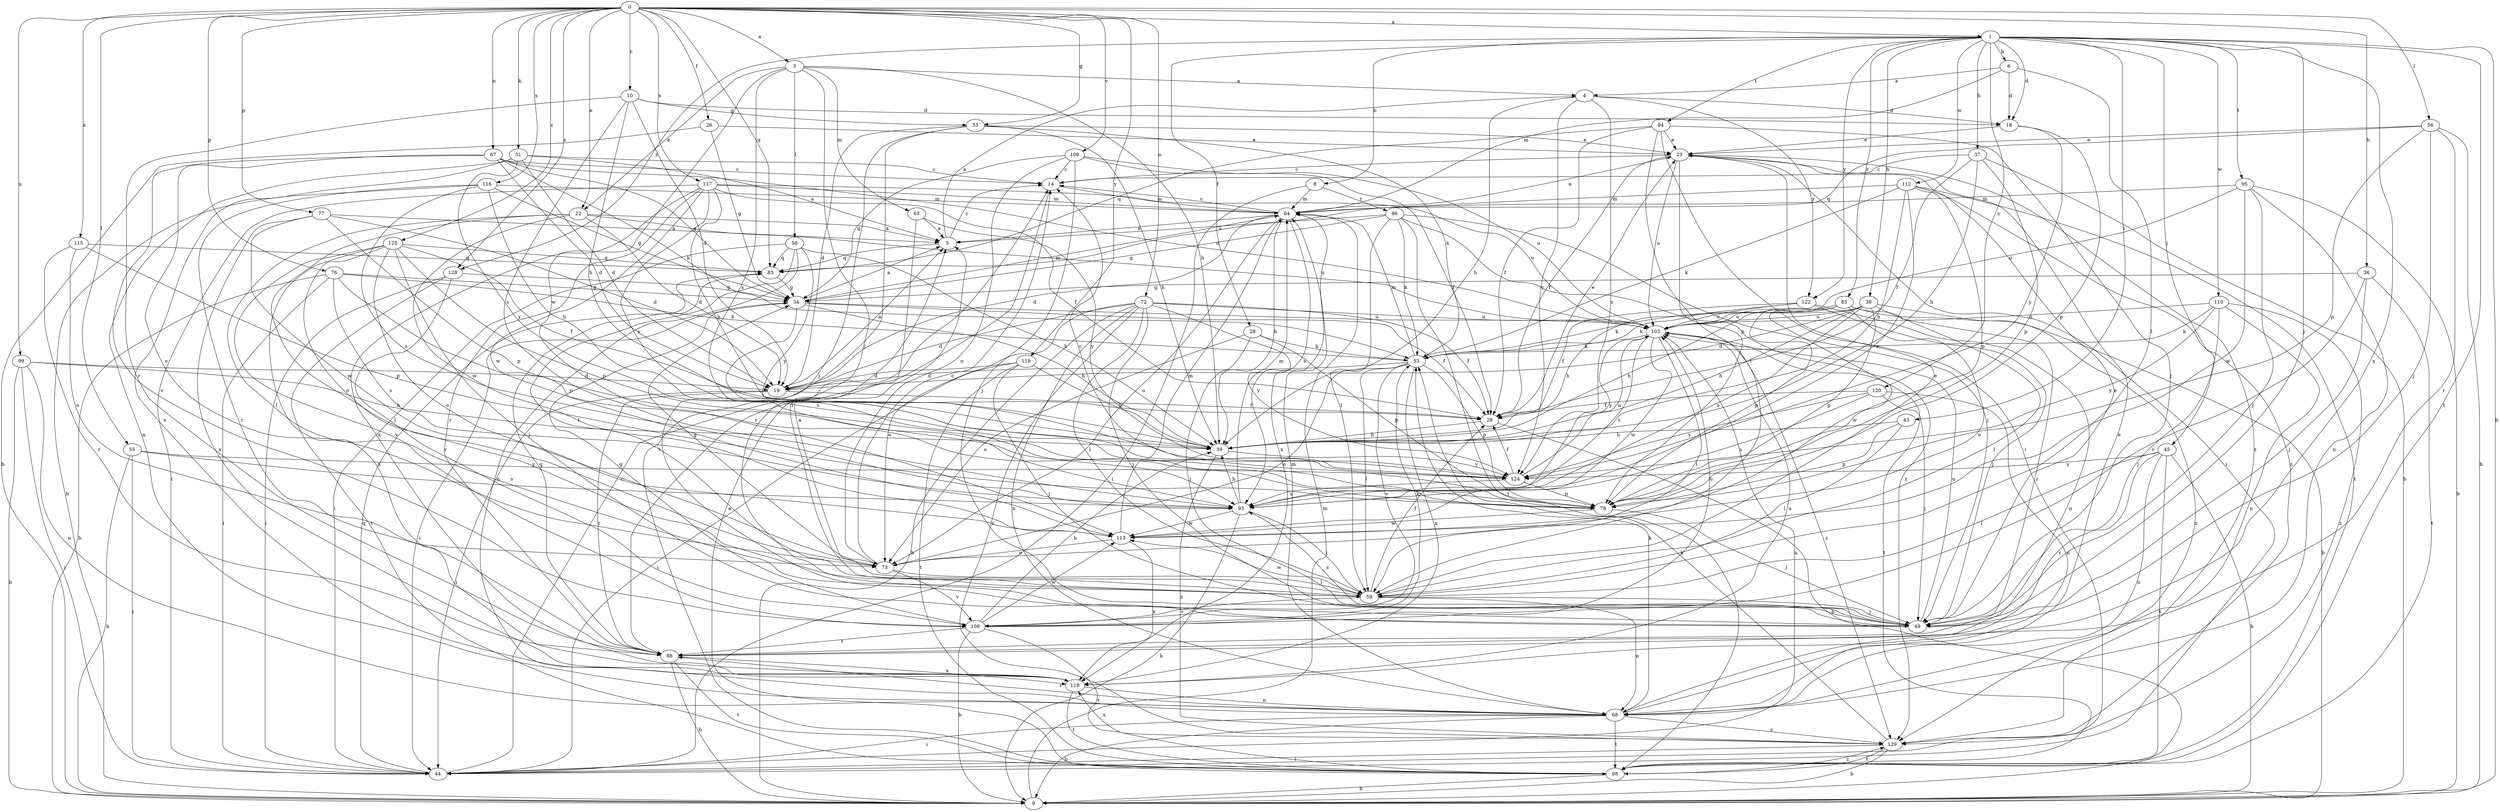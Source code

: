 strict digraph  {
0;
1;
3;
4;
5;
6;
8;
9;
10;
14;
18;
19;
22;
23;
26;
28;
29;
33;
34;
36;
37;
38;
39;
43;
44;
45;
49;
51;
53;
55;
56;
58;
59;
63;
64;
67;
68;
72;
73;
76;
77;
78;
83;
85;
86;
88;
93;
94;
95;
98;
99;
103;
106;
108;
110;
112;
113;
115;
116;
117;
118;
119;
120;
122;
124;
125;
128;
129;
0 -> 1  [label=a];
0 -> 3  [label=a];
0 -> 10  [label=c];
0 -> 22  [label=e];
0 -> 26  [label=f];
0 -> 33  [label=g];
0 -> 36  [label=h];
0 -> 51  [label=k];
0 -> 55  [label=l];
0 -> 56  [label=l];
0 -> 67  [label=n];
0 -> 72  [label=o];
0 -> 76  [label=p];
0 -> 77  [label=p];
0 -> 83  [label=q];
0 -> 99  [label=u];
0 -> 106  [label=v];
0 -> 115  [label=x];
0 -> 116  [label=x];
0 -> 117  [label=x];
0 -> 119  [label=y];
0 -> 125  [label=z];
0 -> 128  [label=z];
1 -> 6  [label=b];
1 -> 8  [label=b];
1 -> 9  [label=b];
1 -> 18  [label=d];
1 -> 28  [label=f];
1 -> 37  [label=h];
1 -> 38  [label=h];
1 -> 43  [label=i];
1 -> 45  [label=j];
1 -> 49  [label=j];
1 -> 85  [label=r];
1 -> 94  [label=t];
1 -> 95  [label=t];
1 -> 98  [label=t];
1 -> 110  [label=w];
1 -> 112  [label=w];
1 -> 118  [label=x];
1 -> 120  [label=y];
1 -> 122  [label=y];
1 -> 128  [label=z];
3 -> 4  [label=a];
3 -> 22  [label=e];
3 -> 39  [label=h];
3 -> 49  [label=j];
3 -> 58  [label=l];
3 -> 63  [label=m];
3 -> 93  [label=s];
3 -> 113  [label=w];
4 -> 18  [label=d];
4 -> 39  [label=h];
4 -> 93  [label=s];
4 -> 122  [label=y];
4 -> 124  [label=y];
5 -> 4  [label=a];
5 -> 14  [label=c];
5 -> 83  [label=q];
6 -> 4  [label=a];
6 -> 18  [label=d];
6 -> 59  [label=l];
6 -> 64  [label=m];
8 -> 44  [label=i];
8 -> 64  [label=m];
8 -> 86  [label=r];
9 -> 64  [label=m];
10 -> 18  [label=d];
10 -> 19  [label=d];
10 -> 33  [label=g];
10 -> 39  [label=h];
10 -> 88  [label=r];
10 -> 93  [label=s];
14 -> 64  [label=m];
14 -> 88  [label=r];
18 -> 23  [label=e];
18 -> 78  [label=p];
18 -> 124  [label=y];
19 -> 5  [label=a];
19 -> 29  [label=f];
19 -> 44  [label=i];
19 -> 88  [label=r];
22 -> 5  [label=a];
22 -> 19  [label=d];
22 -> 59  [label=l];
22 -> 73  [label=o];
22 -> 103  [label=u];
22 -> 113  [label=w];
23 -> 14  [label=c];
23 -> 29  [label=f];
23 -> 44  [label=i];
23 -> 78  [label=p];
23 -> 103  [label=u];
23 -> 129  [label=z];
26 -> 9  [label=b];
26 -> 23  [label=e];
26 -> 34  [label=g];
28 -> 49  [label=j];
28 -> 53  [label=k];
28 -> 73  [label=o];
28 -> 78  [label=p];
29 -> 9  [label=b];
29 -> 23  [label=e];
29 -> 39  [label=h];
33 -> 19  [label=d];
33 -> 23  [label=e];
33 -> 39  [label=h];
33 -> 49  [label=j];
33 -> 53  [label=k];
33 -> 98  [label=t];
34 -> 5  [label=a];
34 -> 29  [label=f];
34 -> 39  [label=h];
34 -> 44  [label=i];
34 -> 64  [label=m];
34 -> 93  [label=s];
34 -> 103  [label=u];
36 -> 34  [label=g];
36 -> 49  [label=j];
36 -> 98  [label=t];
36 -> 108  [label=v];
37 -> 9  [label=b];
37 -> 14  [label=c];
37 -> 29  [label=f];
37 -> 39  [label=h];
37 -> 78  [label=p];
38 -> 19  [label=d];
38 -> 39  [label=h];
38 -> 53  [label=k];
38 -> 59  [label=l];
38 -> 78  [label=p];
38 -> 93  [label=s];
38 -> 103  [label=u];
38 -> 129  [label=z];
39 -> 124  [label=y];
39 -> 129  [label=z];
43 -> 39  [label=h];
43 -> 59  [label=l];
43 -> 78  [label=p];
44 -> 14  [label=c];
44 -> 83  [label=q];
44 -> 103  [label=u];
45 -> 9  [label=b];
45 -> 59  [label=l];
45 -> 68  [label=n];
45 -> 88  [label=r];
45 -> 98  [label=t];
45 -> 124  [label=y];
49 -> 23  [label=e];
49 -> 93  [label=s];
49 -> 103  [label=u];
51 -> 5  [label=a];
51 -> 14  [label=c];
51 -> 19  [label=d];
51 -> 68  [label=n];
51 -> 118  [label=x];
51 -> 124  [label=y];
53 -> 19  [label=d];
53 -> 59  [label=l];
53 -> 64  [label=m];
53 -> 73  [label=o];
53 -> 78  [label=p];
53 -> 108  [label=v];
53 -> 118  [label=x];
55 -> 9  [label=b];
55 -> 44  [label=i];
55 -> 93  [label=s];
55 -> 124  [label=y];
56 -> 9  [label=b];
56 -> 23  [label=e];
56 -> 49  [label=j];
56 -> 78  [label=p];
56 -> 83  [label=q];
56 -> 88  [label=r];
58 -> 39  [label=h];
58 -> 44  [label=i];
58 -> 59  [label=l];
58 -> 68  [label=n];
58 -> 83  [label=q];
58 -> 124  [label=y];
59 -> 5  [label=a];
59 -> 23  [label=e];
59 -> 29  [label=f];
59 -> 49  [label=j];
59 -> 68  [label=n];
59 -> 108  [label=v];
59 -> 113  [label=w];
63 -> 5  [label=a];
63 -> 59  [label=l];
63 -> 124  [label=y];
64 -> 5  [label=a];
64 -> 14  [label=c];
64 -> 19  [label=d];
64 -> 23  [label=e];
64 -> 39  [label=h];
64 -> 73  [label=o];
64 -> 93  [label=s];
64 -> 118  [label=x];
67 -> 14  [label=c];
67 -> 19  [label=d];
67 -> 34  [label=g];
67 -> 53  [label=k];
67 -> 73  [label=o];
67 -> 103  [label=u];
67 -> 108  [label=v];
68 -> 9  [label=b];
68 -> 23  [label=e];
68 -> 44  [label=i];
68 -> 53  [label=k];
68 -> 64  [label=m];
68 -> 88  [label=r];
68 -> 98  [label=t];
68 -> 129  [label=z];
72 -> 9  [label=b];
72 -> 19  [label=d];
72 -> 29  [label=f];
72 -> 49  [label=j];
72 -> 59  [label=l];
72 -> 68  [label=n];
72 -> 73  [label=o];
72 -> 103  [label=u];
72 -> 124  [label=y];
72 -> 129  [label=z];
73 -> 14  [label=c];
73 -> 34  [label=g];
73 -> 59  [label=l];
73 -> 108  [label=v];
76 -> 9  [label=b];
76 -> 34  [label=g];
76 -> 44  [label=i];
76 -> 53  [label=k];
76 -> 78  [label=p];
76 -> 93  [label=s];
77 -> 5  [label=a];
77 -> 19  [label=d];
77 -> 78  [label=p];
77 -> 113  [label=w];
77 -> 118  [label=x];
78 -> 14  [label=c];
78 -> 49  [label=j];
78 -> 113  [label=w];
83 -> 34  [label=g];
85 -> 9  [label=b];
85 -> 39  [label=h];
85 -> 53  [label=k];
85 -> 73  [label=o];
85 -> 78  [label=p];
85 -> 88  [label=r];
85 -> 103  [label=u];
85 -> 113  [label=w];
86 -> 5  [label=a];
86 -> 34  [label=g];
86 -> 49  [label=j];
86 -> 53  [label=k];
86 -> 59  [label=l];
86 -> 98  [label=t];
86 -> 129  [label=z];
88 -> 9  [label=b];
88 -> 83  [label=q];
88 -> 98  [label=t];
88 -> 118  [label=x];
93 -> 9  [label=b];
93 -> 39  [label=h];
93 -> 59  [label=l];
93 -> 64  [label=m];
93 -> 113  [label=w];
94 -> 23  [label=e];
94 -> 29  [label=f];
94 -> 44  [label=i];
94 -> 49  [label=j];
94 -> 59  [label=l];
94 -> 83  [label=q];
95 -> 9  [label=b];
95 -> 49  [label=j];
95 -> 64  [label=m];
95 -> 68  [label=n];
95 -> 103  [label=u];
95 -> 113  [label=w];
98 -> 5  [label=a];
98 -> 9  [label=b];
98 -> 129  [label=z];
99 -> 9  [label=b];
99 -> 19  [label=d];
99 -> 39  [label=h];
99 -> 44  [label=i];
99 -> 68  [label=n];
103 -> 53  [label=k];
103 -> 59  [label=l];
103 -> 93  [label=s];
103 -> 98  [label=t];
103 -> 113  [label=w];
103 -> 124  [label=y];
103 -> 129  [label=z];
106 -> 14  [label=c];
106 -> 29  [label=f];
106 -> 34  [label=g];
106 -> 49  [label=j];
106 -> 73  [label=o];
106 -> 103  [label=u];
108 -> 9  [label=b];
108 -> 34  [label=g];
108 -> 39  [label=h];
108 -> 53  [label=k];
108 -> 88  [label=r];
108 -> 98  [label=t];
108 -> 103  [label=u];
108 -> 113  [label=w];
110 -> 49  [label=j];
110 -> 53  [label=k];
110 -> 68  [label=n];
110 -> 103  [label=u];
110 -> 124  [label=y];
110 -> 129  [label=z];
112 -> 39  [label=h];
112 -> 53  [label=k];
112 -> 64  [label=m];
112 -> 78  [label=p];
112 -> 93  [label=s];
112 -> 98  [label=t];
112 -> 129  [label=z];
113 -> 64  [label=m];
113 -> 73  [label=o];
113 -> 118  [label=x];
115 -> 73  [label=o];
115 -> 78  [label=p];
115 -> 83  [label=q];
115 -> 88  [label=r];
116 -> 9  [label=b];
116 -> 34  [label=g];
116 -> 39  [label=h];
116 -> 64  [label=m];
116 -> 88  [label=r];
116 -> 93  [label=s];
117 -> 29  [label=f];
117 -> 39  [label=h];
117 -> 44  [label=i];
117 -> 64  [label=m];
117 -> 88  [label=r];
117 -> 103  [label=u];
117 -> 113  [label=w];
117 -> 118  [label=x];
117 -> 124  [label=y];
118 -> 68  [label=n];
118 -> 98  [label=t];
118 -> 103  [label=u];
119 -> 19  [label=d];
119 -> 39  [label=h];
119 -> 44  [label=i];
119 -> 49  [label=j];
119 -> 98  [label=t];
120 -> 29  [label=f];
120 -> 49  [label=j];
120 -> 68  [label=n];
120 -> 93  [label=s];
120 -> 124  [label=y];
122 -> 29  [label=f];
122 -> 39  [label=h];
122 -> 49  [label=j];
122 -> 68  [label=n];
122 -> 103  [label=u];
124 -> 29  [label=f];
124 -> 78  [label=p];
124 -> 93  [label=s];
124 -> 103  [label=u];
125 -> 29  [label=f];
125 -> 49  [label=j];
125 -> 59  [label=l];
125 -> 73  [label=o];
125 -> 78  [label=p];
125 -> 83  [label=q];
125 -> 108  [label=v];
125 -> 118  [label=x];
128 -> 34  [label=g];
128 -> 44  [label=i];
128 -> 98  [label=t];
128 -> 108  [label=v];
129 -> 9  [label=b];
129 -> 44  [label=i];
129 -> 53  [label=k];
129 -> 98  [label=t];
129 -> 118  [label=x];
}
